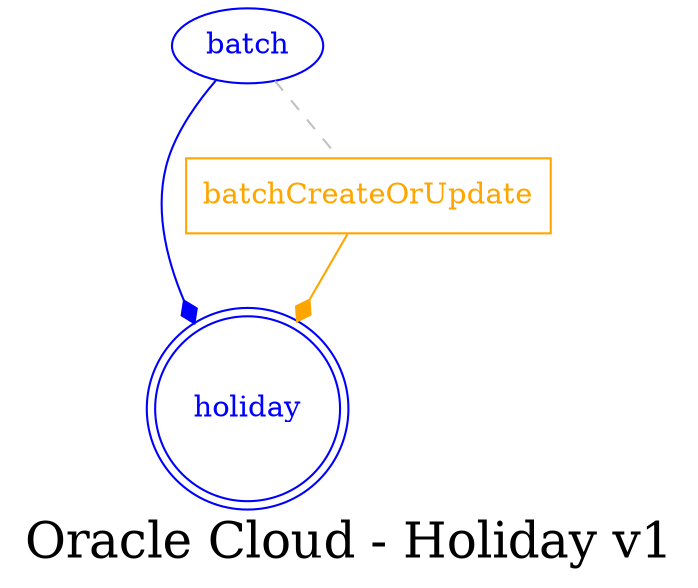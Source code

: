 digraph LexiconGraph {
graph[label="Oracle Cloud - Holiday v1", fontsize=24]
splines=true
"holiday" [color=blue, fontcolor=blue, shape=doublecircle]
"batchCreateOrUpdate" [color=orange, fontcolor=orange, shape=box]
"batchCreateOrUpdate" -> "holiday" [color=orange, fontcolor=orange, arrowhead=diamond, arrowtail=none]
"batch" -> "batchCreateOrUpdate" [color=grey, fontcolor=grey, arrowhead=none, arrowtail=none, style=dashed]
"batch" -> "holiday" [color=blue, fontcolor=blue, arrowhead=diamond, arrowtail=none]
"batch" [color=blue, fontcolor=blue, shape=ellipse]
}
